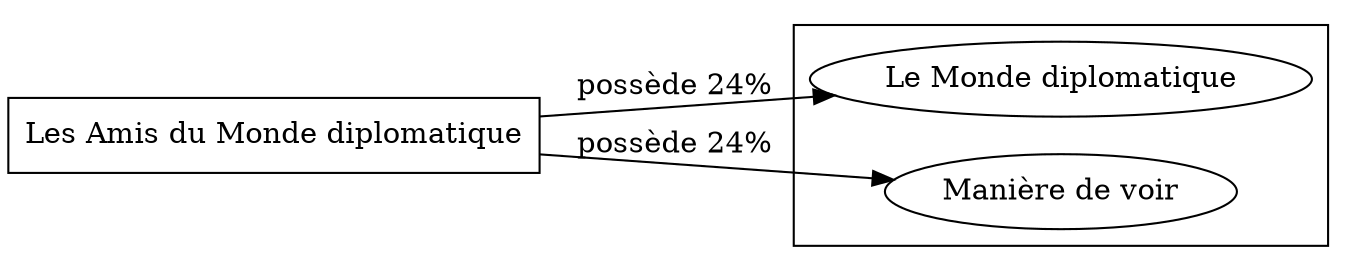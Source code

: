 digraph {
  rankdir=LR;
  subgraph roots {
    
      "les-amis-du-monde-diplomatique-33"[label="Les Amis du Monde diplomatique" shape=box]
    
  }

  

  subgraph clusterLeaves {
    
      "le-monde-diplomatique-24"[label="Le Monde diplomatique"]
    
      "maniere-de-voir-25"[label="Manière de voir"]
    
  }

  
    "les-amis-du-monde-diplomatique-33" -> "le-monde-diplomatique-24" [
      label="possède 24%"
    ]
  
    "les-amis-du-monde-diplomatique-33" -> "maniere-de-voir-25" [
      label="possède 24%"
    ]
  
}
